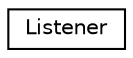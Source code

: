 digraph "Graphical Class Hierarchy"
{
 // LATEX_PDF_SIZE
  edge [fontname="Helvetica",fontsize="10",labelfontname="Helvetica",labelfontsize="10"];
  node [fontname="Helvetica",fontsize="10",shape=record];
  rankdir="LR";
  Node0 [label="Listener",height=0.2,width=0.4,color="black", fillcolor="white", style="filled",URL="$class_listener.html",tooltip=" "];
}
